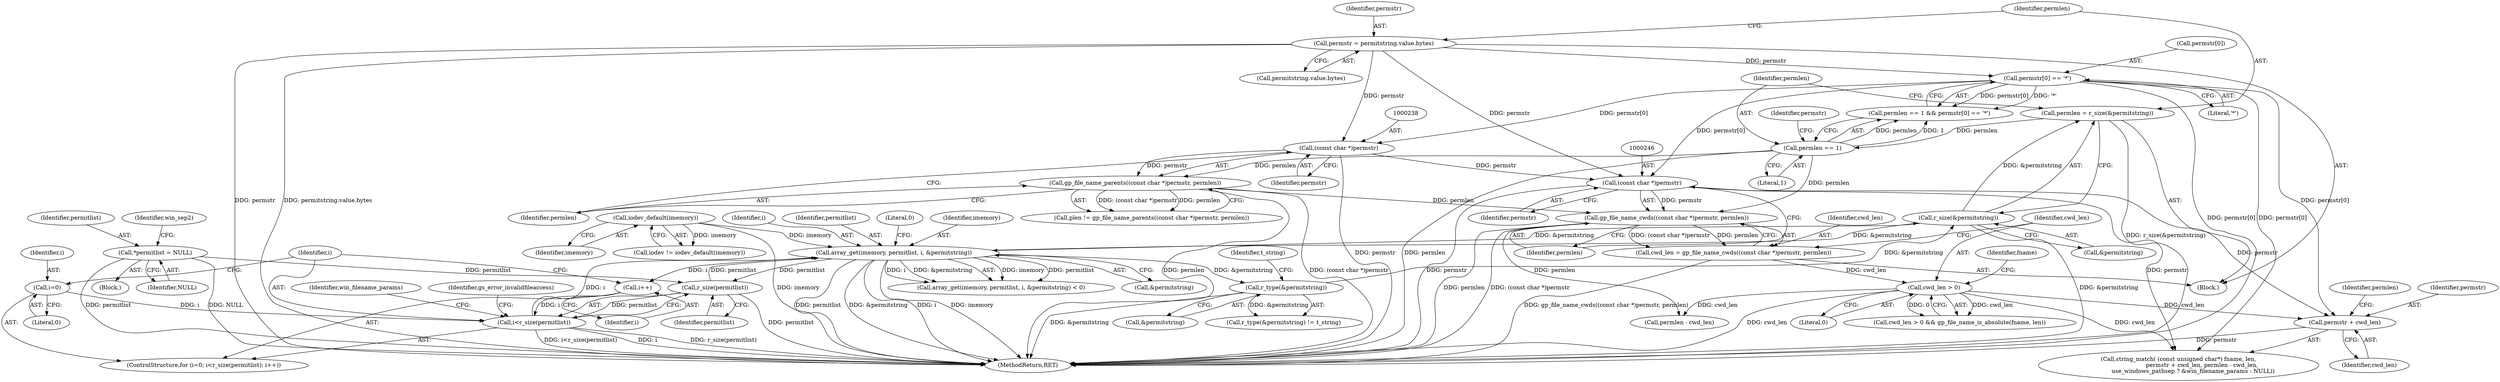 digraph "0_ghostscript_0d3901189f245232f0161addf215d7268c4d05a3@pointer" {
"1000264" [label="(Call,permstr + cwd_len)"];
"1000222" [label="(Call,permstr[0] == '*')"];
"1000205" [label="(Call,permstr = permitstring.value.bytes)"];
"1000245" [label="(Call,(const char *)permstr)"];
"1000237" [label="(Call,(const char *)permstr)"];
"1000251" [label="(Call,cwd_len > 0)"];
"1000242" [label="(Call,cwd_len = gp_file_name_cwds((const char *)permstr, permlen))"];
"1000244" [label="(Call,gp_file_name_cwds((const char *)permstr, permlen))"];
"1000236" [label="(Call,gp_file_name_parents((const char *)permstr, permlen))"];
"1000219" [label="(Call,permlen == 1)"];
"1000212" [label="(Call,permlen = r_size(&permitstring))"];
"1000214" [label="(Call,r_size(&permitstring))"];
"1000200" [label="(Call,r_type(&permitstring))"];
"1000192" [label="(Call,array_get(imemory, permitlist, i, &permitstring))"];
"1000150" [label="(Call,iodev_default(imemory))"];
"1000174" [label="(Call,r_size(permitlist))"];
"1000123" [label="(Call,*permitlist = NULL)"];
"1000172" [label="(Call,i<r_size(permitlist))"];
"1000176" [label="(Call,i++)"];
"1000169" [label="(Call,i=0)"];
"1000193" [label="(Identifier,imemory)"];
"1000195" [label="(Identifier,i)"];
"1000206" [label="(Identifier,permstr)"];
"1000223" [label="(Call,permstr[0])"];
"1000236" [label="(Call,gp_file_name_parents((const char *)permstr, permlen))"];
"1000151" [label="(Identifier,imemory)"];
"1000207" [label="(Call,permitstring.value.bytes)"];
"1000247" [label="(Identifier,permstr)"];
"1000124" [label="(Identifier,permitlist)"];
"1000148" [label="(Call,iodev != iodev_default(imemory))"];
"1000172" [label="(Call,i<r_size(permitlist))"];
"1000255" [label="(Identifier,fname)"];
"1000239" [label="(Identifier,permstr)"];
"1000178" [label="(Block,)"];
"1000201" [label="(Call,&permitstring)"];
"1000234" [label="(Call,plen != gp_file_name_parents((const char *)permstr, permlen))"];
"1000218" [label="(Call,permlen == 1 && permstr[0] == '*')"];
"1000177" [label="(Identifier,i)"];
"1000268" [label="(Identifier,permlen)"];
"1000221" [label="(Literal,1)"];
"1000251" [label="(Call,cwd_len > 0)"];
"1000265" [label="(Identifier,permstr)"];
"1000245" [label="(Call,(const char *)permstr)"];
"1000196" [label="(Call,&permitstring)"];
"1000248" [label="(Identifier,permlen)"];
"1000266" [label="(Identifier,cwd_len)"];
"1000168" [label="(ControlStructure,for (i=0; i<r_size(permitlist); i++))"];
"1000242" [label="(Call,cwd_len = gp_file_name_cwds((const char *)permstr, permlen))"];
"1000219" [label="(Call,permlen == 1)"];
"1000194" [label="(Identifier,permitlist)"];
"1000220" [label="(Identifier,permlen)"];
"1000259" [label="(Call,string_match( (const unsigned char*) fname, len,\n                          permstr + cwd_len, permlen - cwd_len,\n                use_windows_pathsep ? &win_filename_params : NULL))"];
"1000215" [label="(Call,&permitstring)"];
"1000198" [label="(Literal,0)"];
"1000176" [label="(Call,i++)"];
"1000175" [label="(Identifier,permitlist)"];
"1000199" [label="(Call,r_type(&permitstring) != t_string)"];
"1000171" [label="(Literal,0)"];
"1000205" [label="(Call,permstr = permitstring.value.bytes)"];
"1000150" [label="(Call,iodev_default(imemory))"];
"1000200" [label="(Call,r_type(&permitstring))"];
"1000214" [label="(Call,r_size(&permitstring))"];
"1000212" [label="(Call,permlen = r_size(&permitstring))"];
"1000174" [label="(Call,r_size(permitlist))"];
"1000253" [label="(Literal,0)"];
"1000169" [label="(Call,i=0)"];
"1000237" [label="(Call,(const char *)permstr)"];
"1000120" [label="(Block,)"];
"1000264" [label="(Call,permstr + cwd_len)"];
"1000244" [label="(Call,gp_file_name_cwds((const char *)permstr, permlen))"];
"1000226" [label="(Literal,'*')"];
"1000267" [label="(Call,permlen - cwd_len)"];
"1000213" [label="(Identifier,permlen)"];
"1000252" [label="(Identifier,cwd_len)"];
"1000224" [label="(Identifier,permstr)"];
"1000182" [label="(Identifier,win_filename_params)"];
"1000250" [label="(Call,cwd_len > 0 && gp_file_name_is_absolute(fname, len))"];
"1000203" [label="(Identifier,t_string)"];
"1000123" [label="(Call,*permitlist = NULL)"];
"1000243" [label="(Identifier,cwd_len)"];
"1000240" [label="(Identifier,permlen)"];
"1000191" [label="(Call,array_get(imemory, permitlist, i, &permitstring) < 0)"];
"1000125" [label="(Identifier,NULL)"];
"1000173" [label="(Identifier,i)"];
"1000170" [label="(Identifier,i)"];
"1000128" [label="(Identifier,win_sep2)"];
"1000192" [label="(Call,array_get(imemory, permitlist, i, &permitstring))"];
"1000222" [label="(Call,permstr[0] == '*')"];
"1000278" [label="(Identifier,gs_error_invalidfileaccess)"];
"1000279" [label="(MethodReturn,RET)"];
"1000264" -> "1000259"  [label="AST: "];
"1000264" -> "1000266"  [label="CFG: "];
"1000265" -> "1000264"  [label="AST: "];
"1000266" -> "1000264"  [label="AST: "];
"1000268" -> "1000264"  [label="CFG: "];
"1000264" -> "1000279"  [label="DDG: permstr"];
"1000222" -> "1000264"  [label="DDG: permstr[0]"];
"1000245" -> "1000264"  [label="DDG: permstr"];
"1000251" -> "1000264"  [label="DDG: cwd_len"];
"1000222" -> "1000218"  [label="AST: "];
"1000222" -> "1000226"  [label="CFG: "];
"1000223" -> "1000222"  [label="AST: "];
"1000226" -> "1000222"  [label="AST: "];
"1000218" -> "1000222"  [label="CFG: "];
"1000222" -> "1000279"  [label="DDG: permstr[0]"];
"1000222" -> "1000218"  [label="DDG: permstr[0]"];
"1000222" -> "1000218"  [label="DDG: '*'"];
"1000205" -> "1000222"  [label="DDG: permstr"];
"1000222" -> "1000237"  [label="DDG: permstr[0]"];
"1000222" -> "1000245"  [label="DDG: permstr[0]"];
"1000222" -> "1000259"  [label="DDG: permstr[0]"];
"1000205" -> "1000178"  [label="AST: "];
"1000205" -> "1000207"  [label="CFG: "];
"1000206" -> "1000205"  [label="AST: "];
"1000207" -> "1000205"  [label="AST: "];
"1000213" -> "1000205"  [label="CFG: "];
"1000205" -> "1000279"  [label="DDG: permstr"];
"1000205" -> "1000279"  [label="DDG: permitstring.value.bytes"];
"1000205" -> "1000237"  [label="DDG: permstr"];
"1000205" -> "1000245"  [label="DDG: permstr"];
"1000245" -> "1000244"  [label="AST: "];
"1000245" -> "1000247"  [label="CFG: "];
"1000246" -> "1000245"  [label="AST: "];
"1000247" -> "1000245"  [label="AST: "];
"1000248" -> "1000245"  [label="CFG: "];
"1000245" -> "1000279"  [label="DDG: permstr"];
"1000245" -> "1000244"  [label="DDG: permstr"];
"1000237" -> "1000245"  [label="DDG: permstr"];
"1000245" -> "1000259"  [label="DDG: permstr"];
"1000237" -> "1000236"  [label="AST: "];
"1000237" -> "1000239"  [label="CFG: "];
"1000238" -> "1000237"  [label="AST: "];
"1000239" -> "1000237"  [label="AST: "];
"1000240" -> "1000237"  [label="CFG: "];
"1000237" -> "1000279"  [label="DDG: permstr"];
"1000237" -> "1000236"  [label="DDG: permstr"];
"1000251" -> "1000250"  [label="AST: "];
"1000251" -> "1000253"  [label="CFG: "];
"1000252" -> "1000251"  [label="AST: "];
"1000253" -> "1000251"  [label="AST: "];
"1000255" -> "1000251"  [label="CFG: "];
"1000250" -> "1000251"  [label="CFG: "];
"1000251" -> "1000279"  [label="DDG: cwd_len"];
"1000251" -> "1000250"  [label="DDG: cwd_len"];
"1000251" -> "1000250"  [label="DDG: 0"];
"1000242" -> "1000251"  [label="DDG: cwd_len"];
"1000251" -> "1000259"  [label="DDG: cwd_len"];
"1000251" -> "1000267"  [label="DDG: cwd_len"];
"1000242" -> "1000178"  [label="AST: "];
"1000242" -> "1000244"  [label="CFG: "];
"1000243" -> "1000242"  [label="AST: "];
"1000244" -> "1000242"  [label="AST: "];
"1000252" -> "1000242"  [label="CFG: "];
"1000242" -> "1000279"  [label="DDG: gp_file_name_cwds((const char *)permstr, permlen)"];
"1000244" -> "1000242"  [label="DDG: (const char *)permstr"];
"1000244" -> "1000242"  [label="DDG: permlen"];
"1000244" -> "1000248"  [label="CFG: "];
"1000248" -> "1000244"  [label="AST: "];
"1000244" -> "1000279"  [label="DDG: permlen"];
"1000244" -> "1000279"  [label="DDG: (const char *)permstr"];
"1000236" -> "1000244"  [label="DDG: permlen"];
"1000219" -> "1000244"  [label="DDG: permlen"];
"1000244" -> "1000267"  [label="DDG: permlen"];
"1000236" -> "1000234"  [label="AST: "];
"1000236" -> "1000240"  [label="CFG: "];
"1000240" -> "1000236"  [label="AST: "];
"1000234" -> "1000236"  [label="CFG: "];
"1000236" -> "1000279"  [label="DDG: (const char *)permstr"];
"1000236" -> "1000279"  [label="DDG: permlen"];
"1000236" -> "1000234"  [label="DDG: (const char *)permstr"];
"1000236" -> "1000234"  [label="DDG: permlen"];
"1000219" -> "1000236"  [label="DDG: permlen"];
"1000219" -> "1000218"  [label="AST: "];
"1000219" -> "1000221"  [label="CFG: "];
"1000220" -> "1000219"  [label="AST: "];
"1000221" -> "1000219"  [label="AST: "];
"1000224" -> "1000219"  [label="CFG: "];
"1000218" -> "1000219"  [label="CFG: "];
"1000219" -> "1000279"  [label="DDG: permlen"];
"1000219" -> "1000218"  [label="DDG: permlen"];
"1000219" -> "1000218"  [label="DDG: 1"];
"1000212" -> "1000219"  [label="DDG: permlen"];
"1000212" -> "1000178"  [label="AST: "];
"1000212" -> "1000214"  [label="CFG: "];
"1000213" -> "1000212"  [label="AST: "];
"1000214" -> "1000212"  [label="AST: "];
"1000220" -> "1000212"  [label="CFG: "];
"1000212" -> "1000279"  [label="DDG: r_size(&permitstring)"];
"1000214" -> "1000212"  [label="DDG: &permitstring"];
"1000214" -> "1000215"  [label="CFG: "];
"1000215" -> "1000214"  [label="AST: "];
"1000214" -> "1000279"  [label="DDG: &permitstring"];
"1000214" -> "1000192"  [label="DDG: &permitstring"];
"1000200" -> "1000214"  [label="DDG: &permitstring"];
"1000192" -> "1000214"  [label="DDG: &permitstring"];
"1000200" -> "1000199"  [label="AST: "];
"1000200" -> "1000201"  [label="CFG: "];
"1000201" -> "1000200"  [label="AST: "];
"1000203" -> "1000200"  [label="CFG: "];
"1000200" -> "1000279"  [label="DDG: &permitstring"];
"1000200" -> "1000199"  [label="DDG: &permitstring"];
"1000192" -> "1000200"  [label="DDG: &permitstring"];
"1000192" -> "1000191"  [label="AST: "];
"1000192" -> "1000196"  [label="CFG: "];
"1000193" -> "1000192"  [label="AST: "];
"1000194" -> "1000192"  [label="AST: "];
"1000195" -> "1000192"  [label="AST: "];
"1000196" -> "1000192"  [label="AST: "];
"1000198" -> "1000192"  [label="CFG: "];
"1000192" -> "1000279"  [label="DDG: permitlist"];
"1000192" -> "1000279"  [label="DDG: i"];
"1000192" -> "1000279"  [label="DDG: imemory"];
"1000192" -> "1000279"  [label="DDG: &permitstring"];
"1000192" -> "1000174"  [label="DDG: permitlist"];
"1000192" -> "1000176"  [label="DDG: i"];
"1000192" -> "1000191"  [label="DDG: imemory"];
"1000192" -> "1000191"  [label="DDG: permitlist"];
"1000192" -> "1000191"  [label="DDG: i"];
"1000192" -> "1000191"  [label="DDG: &permitstring"];
"1000150" -> "1000192"  [label="DDG: imemory"];
"1000174" -> "1000192"  [label="DDG: permitlist"];
"1000172" -> "1000192"  [label="DDG: i"];
"1000150" -> "1000148"  [label="AST: "];
"1000150" -> "1000151"  [label="CFG: "];
"1000151" -> "1000150"  [label="AST: "];
"1000148" -> "1000150"  [label="CFG: "];
"1000150" -> "1000279"  [label="DDG: imemory"];
"1000150" -> "1000148"  [label="DDG: imemory"];
"1000174" -> "1000172"  [label="AST: "];
"1000174" -> "1000175"  [label="CFG: "];
"1000175" -> "1000174"  [label="AST: "];
"1000172" -> "1000174"  [label="CFG: "];
"1000174" -> "1000279"  [label="DDG: permitlist"];
"1000174" -> "1000172"  [label="DDG: permitlist"];
"1000123" -> "1000174"  [label="DDG: permitlist"];
"1000123" -> "1000120"  [label="AST: "];
"1000123" -> "1000125"  [label="CFG: "];
"1000124" -> "1000123"  [label="AST: "];
"1000125" -> "1000123"  [label="AST: "];
"1000128" -> "1000123"  [label="CFG: "];
"1000123" -> "1000279"  [label="DDG: NULL"];
"1000123" -> "1000279"  [label="DDG: permitlist"];
"1000172" -> "1000168"  [label="AST: "];
"1000173" -> "1000172"  [label="AST: "];
"1000182" -> "1000172"  [label="CFG: "];
"1000278" -> "1000172"  [label="CFG: "];
"1000172" -> "1000279"  [label="DDG: i<r_size(permitlist)"];
"1000172" -> "1000279"  [label="DDG: i"];
"1000172" -> "1000279"  [label="DDG: r_size(permitlist)"];
"1000176" -> "1000172"  [label="DDG: i"];
"1000169" -> "1000172"  [label="DDG: i"];
"1000176" -> "1000168"  [label="AST: "];
"1000176" -> "1000177"  [label="CFG: "];
"1000177" -> "1000176"  [label="AST: "];
"1000173" -> "1000176"  [label="CFG: "];
"1000169" -> "1000168"  [label="AST: "];
"1000169" -> "1000171"  [label="CFG: "];
"1000170" -> "1000169"  [label="AST: "];
"1000171" -> "1000169"  [label="AST: "];
"1000173" -> "1000169"  [label="CFG: "];
}
